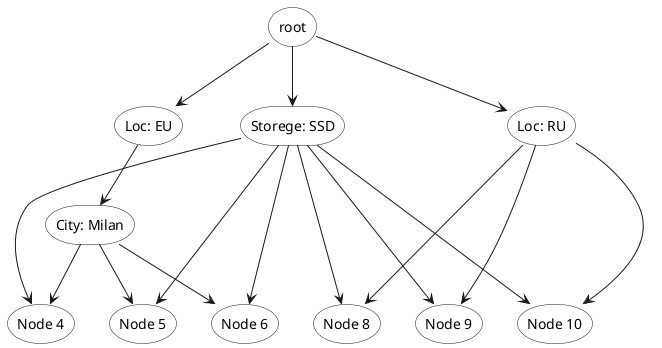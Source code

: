 @startuml

skinparam monochrome true
skinparam shadowing false
skinparam ParticipantPadding 95
'title Message Style - Sequence Diagram


storage root  #white
storage "Loc: RU" as RU  #white
storage "Loc: EU" as EU #white


storage "Storege: SSD" as SSD #white

storage "City: Milan" as City #white




storage "Node 4" as N4 #white
storage "Node 5" as N5 #white
storage "Node 6" as N6 #white
storage "Node 8" as N8 #white
storage "Node 9" as N9 #white
storage "Node 10" as N10  #white

root -down-> RU
root -down-> EU


root -down-> SSD


EU -down-> City


City -down-> N4
City -down-> N5
City -down-> N6


RU --down-> N8
RU --down-> N9
RU --down-> N10






SSD --down-> N4
SSD --down-> N5
SSD --down-> N6
SSD --down-> N8
SSD --down-> N9
SSD --down-> N10


N4 -[hidden]right-> N5
N5 -[hidden]right-> N6
N6 -[hidden]right-> N8
N8 -[hidden]right-> N9
N9 -[hidden]right-> N10


' SSD -[hidden]right-> HDD


@enduml
